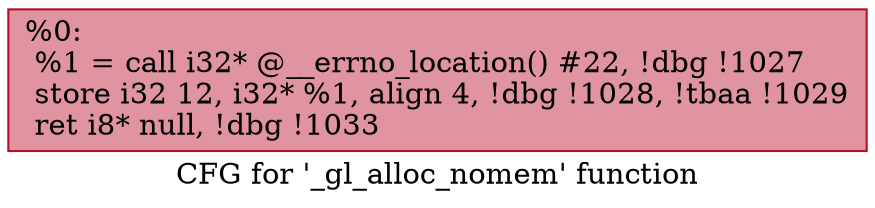 digraph "CFG for '_gl_alloc_nomem' function" {
	label="CFG for '_gl_alloc_nomem' function";

	Node0x1171250 [shape=record,color="#b70d28ff", style=filled, fillcolor="#b70d2870",label="{%0:\l  %1 = call i32* @__errno_location() #22, !dbg !1027\l  store i32 12, i32* %1, align 4, !dbg !1028, !tbaa !1029\l  ret i8* null, !dbg !1033\l}"];
}
